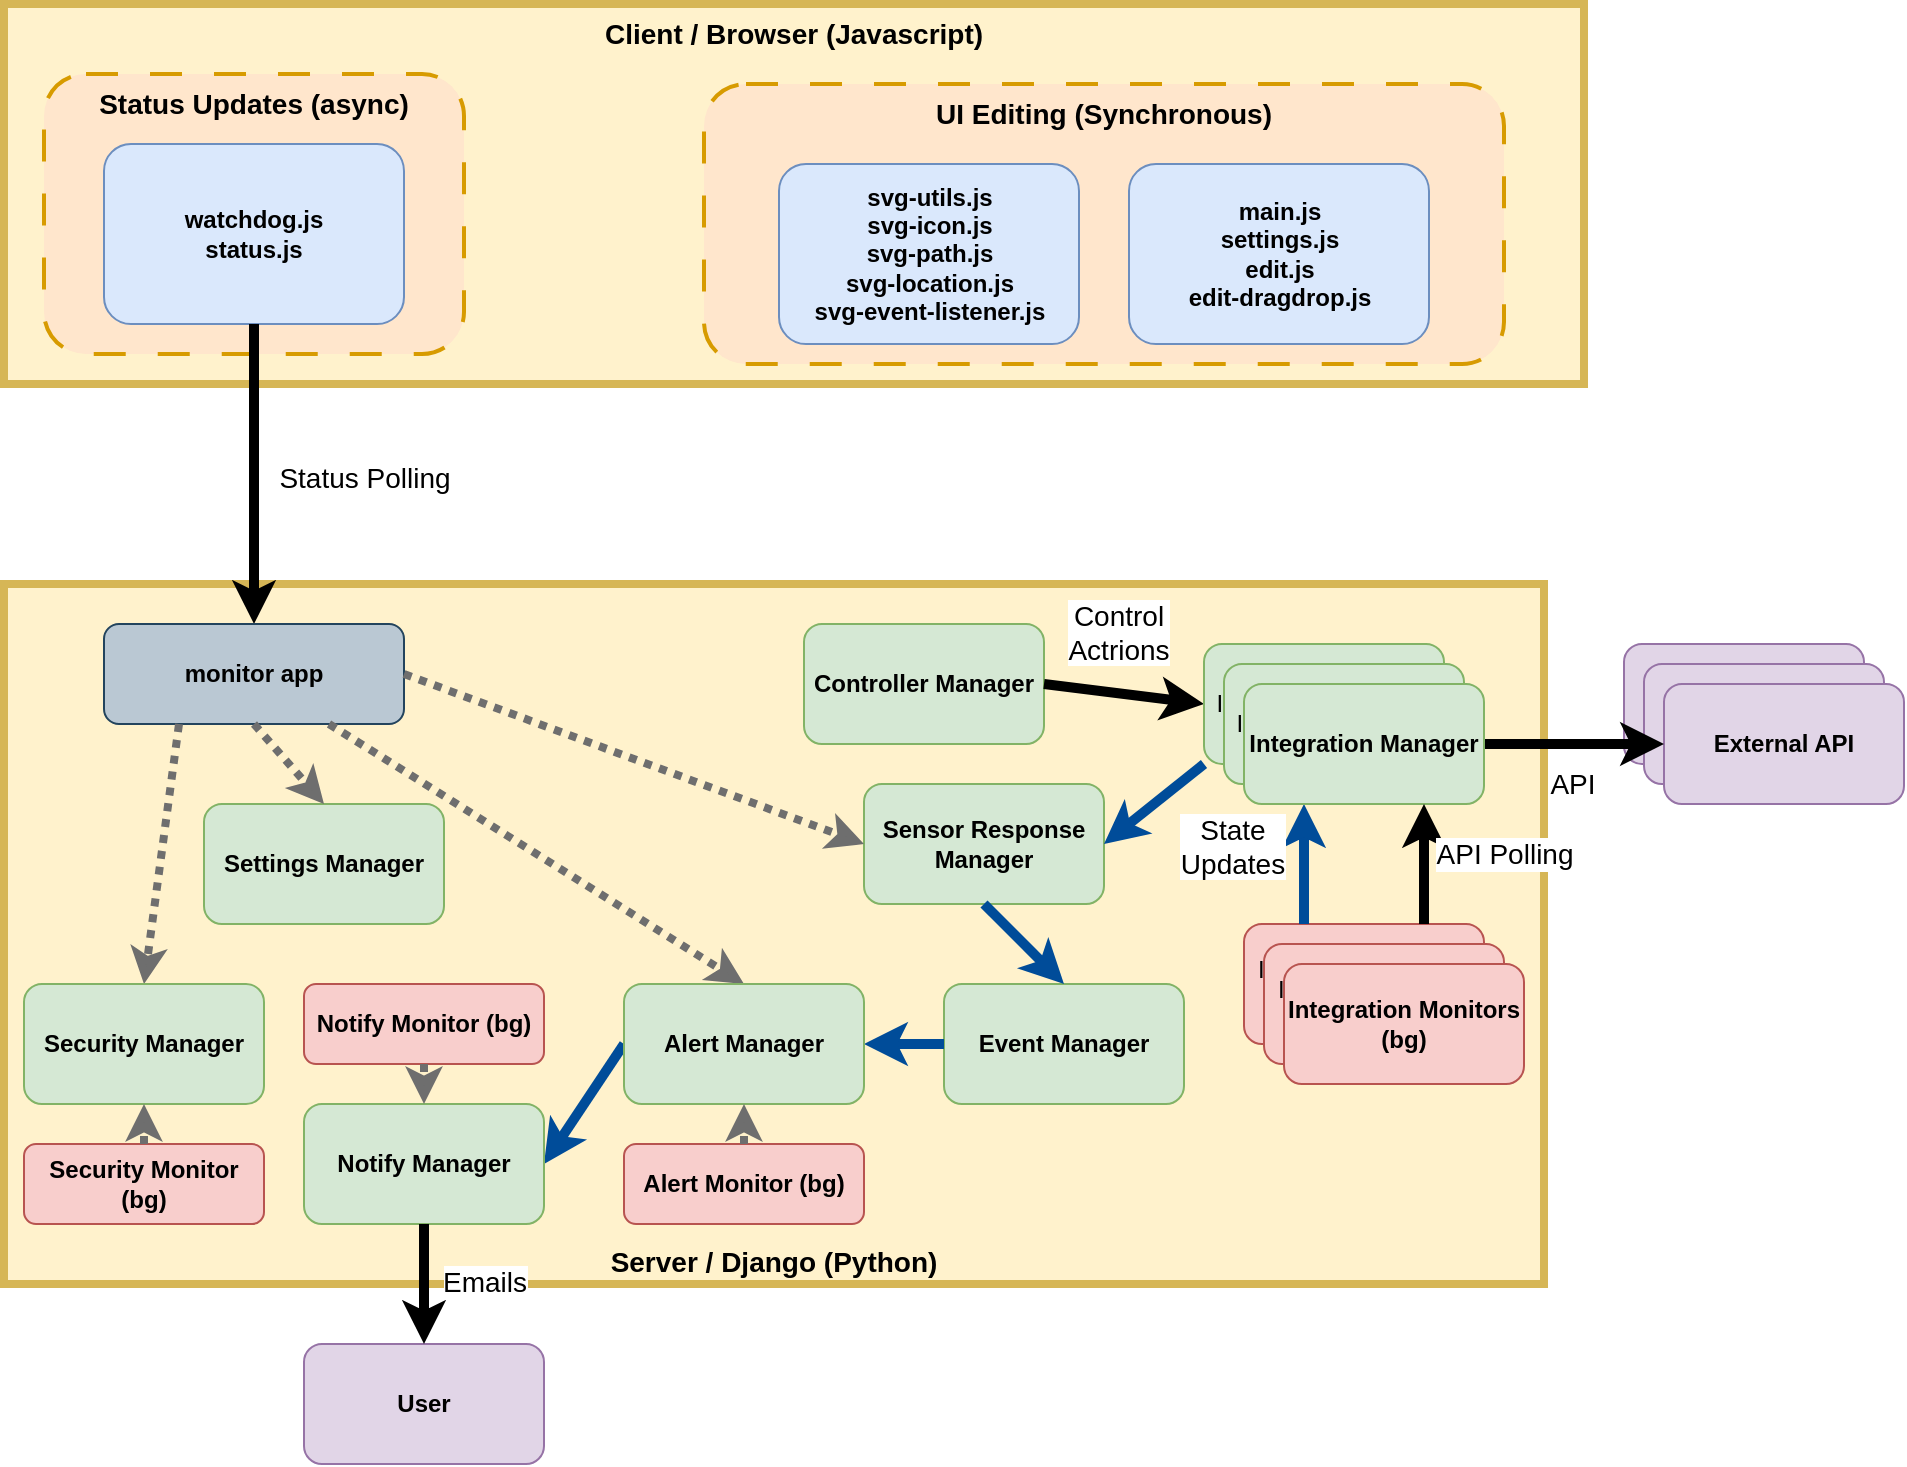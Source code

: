 <mxfile version="26.0.9">
  <diagram name="Page-1" id="0qLj6KbLXR0Jl7XlfeyM">
    <mxGraphModel dx="1114" dy="1790" grid="1" gridSize="10" guides="1" tooltips="1" connect="1" arrows="1" fold="1" page="1" pageScale="1" pageWidth="850" pageHeight="1100" math="0" shadow="0">
      <root>
        <mxCell id="0" />
        <mxCell id="1" parent="0" />
        <mxCell id="P-hDsdYihKMiZYLf7CDE-1" value="Client / Browser&amp;nbsp;&lt;span style=&quot;background-color: transparent; color: light-dark(rgb(0, 0, 0), rgb(255, 255, 255));&quot;&gt;(Javascript)&lt;/span&gt;" style="rounded=0;whiteSpace=wrap;html=1;align=center;verticalAlign=top;fontStyle=1;fontSize=14;strokeWidth=4;fillColor=#fff2cc;strokeColor=#d6b656;" vertex="1" parent="1">
          <mxGeometry x="10" width="790" height="190" as="geometry" />
        </mxCell>
        <mxCell id="P-hDsdYihKMiZYLf7CDE-2" value="Server / Django (Python)" style="rounded=0;whiteSpace=wrap;html=1;verticalAlign=bottom;fontSize=14;fontStyle=1;strokeWidth=4;fillColor=#fff2cc;strokeColor=#d6b656;" vertex="1" parent="1">
          <mxGeometry x="10" y="290" width="770" height="350" as="geometry" />
        </mxCell>
        <mxCell id="P-hDsdYihKMiZYLf7CDE-57" value="UI Editing (Synchronous)" style="rounded=1;whiteSpace=wrap;html=1;verticalAlign=top;fontStyle=1;fontSize=14;dashed=1;dashPattern=8 8;strokeWidth=2;fillColor=#ffe6cc;strokeColor=#d79b00;" vertex="1" parent="1">
          <mxGeometry x="360" y="40" width="400" height="140" as="geometry" />
        </mxCell>
        <mxCell id="P-hDsdYihKMiZYLf7CDE-3" value="svg-utils.js&lt;div&gt;svg-icon.js&lt;/div&gt;&lt;div&gt;svg-path.js&lt;/div&gt;&lt;div&gt;svg-location.js&lt;/div&gt;&lt;div&gt;svg-event-listener.js&lt;/div&gt;" style="rounded=1;whiteSpace=wrap;html=1;fontStyle=1;fillColor=#dae8fc;strokeColor=#6c8ebf;" vertex="1" parent="1">
          <mxGeometry x="397.5" y="80" width="150" height="90" as="geometry" />
        </mxCell>
        <mxCell id="P-hDsdYihKMiZYLf7CDE-4" value="main.js&lt;div&gt;settings.js&lt;/div&gt;&lt;div&gt;edit.js&lt;/div&gt;&lt;div&gt;edit-dragdrop.js&lt;/div&gt;" style="rounded=1;whiteSpace=wrap;html=1;fontStyle=1;fillColor=#dae8fc;strokeColor=#6c8ebf;" vertex="1" parent="1">
          <mxGeometry x="572.5" y="80" width="150" height="90" as="geometry" />
        </mxCell>
        <mxCell id="P-hDsdYihKMiZYLf7CDE-58" value="Status Updates (async)" style="rounded=1;whiteSpace=wrap;html=1;verticalAlign=top;fontStyle=1;fontSize=14;dashed=1;dashPattern=8 8;strokeWidth=2;fillColor=#ffe6cc;strokeColor=#d79b00;" vertex="1" parent="1">
          <mxGeometry x="30" y="35" width="210" height="140" as="geometry" />
        </mxCell>
        <mxCell id="P-hDsdYihKMiZYLf7CDE-5" value="watchdog.js&lt;div&gt;status.js&lt;/div&gt;" style="rounded=1;whiteSpace=wrap;html=1;fontStyle=1;fillColor=#dae8fc;strokeColor=#6c8ebf;" vertex="1" parent="1">
          <mxGeometry x="60" y="70" width="150" height="90" as="geometry" />
        </mxCell>
        <mxCell id="P-hDsdYihKMiZYLf7CDE-6" value="" style="endArrow=classic;html=1;rounded=0;entryX=0.5;entryY=0;entryDx=0;entryDy=0;strokeWidth=5;" edge="1" parent="1" source="P-hDsdYihKMiZYLf7CDE-5" target="P-hDsdYihKMiZYLf7CDE-8">
          <mxGeometry width="50" height="50" relative="1" as="geometry">
            <mxPoint x="320" y="380" as="sourcePoint" />
            <mxPoint x="370" y="330" as="targetPoint" />
          </mxGeometry>
        </mxCell>
        <mxCell id="P-hDsdYihKMiZYLf7CDE-7" value="&lt;font style=&quot;font-size: 14px;&quot;&gt;Status Polling&lt;/font&gt;" style="edgeLabel;html=1;align=center;verticalAlign=middle;resizable=0;points=[];" vertex="1" connectable="0" parent="P-hDsdYihKMiZYLf7CDE-6">
          <mxGeometry x="-0.182" y="1" relative="1" as="geometry">
            <mxPoint x="54" y="15" as="offset" />
          </mxGeometry>
        </mxCell>
        <mxCell id="P-hDsdYihKMiZYLf7CDE-8" value="monitor app" style="rounded=1;whiteSpace=wrap;html=1;fontStyle=1;fillColor=#bac8d3;strokeColor=#23445d;" vertex="1" parent="1">
          <mxGeometry x="60" y="310" width="150" height="50" as="geometry" />
        </mxCell>
        <mxCell id="P-hDsdYihKMiZYLf7CDE-9" value="Alert Monitor (bg)" style="rounded=1;whiteSpace=wrap;html=1;fontStyle=1;fillColor=#f8cecc;strokeColor=#b85450;" vertex="1" parent="1">
          <mxGeometry x="320" y="570" width="120" height="40" as="geometry" />
        </mxCell>
        <mxCell id="P-hDsdYihKMiZYLf7CDE-10" value="Notify Monitor (bg)" style="rounded=1;whiteSpace=wrap;html=1;fontStyle=1;fillColor=#f8cecc;strokeColor=#b85450;" vertex="1" parent="1">
          <mxGeometry x="160" y="490" width="120" height="40" as="geometry" />
        </mxCell>
        <mxCell id="P-hDsdYihKMiZYLf7CDE-12" value="Security Monitor (bg)" style="rounded=1;whiteSpace=wrap;html=1;fontStyle=1;fillColor=#f8cecc;strokeColor=#b85450;" vertex="1" parent="1">
          <mxGeometry x="20" y="570" width="120" height="40" as="geometry" />
        </mxCell>
        <mxCell id="P-hDsdYihKMiZYLf7CDE-16" value="" style="group;fontStyle=1" vertex="1" connectable="0" parent="1">
          <mxGeometry x="630" y="460" width="140" height="80" as="geometry" />
        </mxCell>
        <mxCell id="P-hDsdYihKMiZYLf7CDE-11" value="Integration Monitors (bg)" style="rounded=1;whiteSpace=wrap;html=1;fillColor=#f8cecc;strokeColor=#b85450;" vertex="1" parent="P-hDsdYihKMiZYLf7CDE-16">
          <mxGeometry width="120" height="60" as="geometry" />
        </mxCell>
        <mxCell id="P-hDsdYihKMiZYLf7CDE-14" value="Integration Monitors (bg)" style="rounded=1;whiteSpace=wrap;html=1;fillColor=#f8cecc;strokeColor=#b85450;" vertex="1" parent="P-hDsdYihKMiZYLf7CDE-16">
          <mxGeometry x="10" y="10" width="120" height="60" as="geometry" />
        </mxCell>
        <mxCell id="P-hDsdYihKMiZYLf7CDE-15" value="Integration Monitors (bg)" style="rounded=1;whiteSpace=wrap;html=1;fontStyle=1;fillColor=#f8cecc;strokeColor=#b85450;" vertex="1" parent="P-hDsdYihKMiZYLf7CDE-16">
          <mxGeometry x="20" y="20" width="120" height="60" as="geometry" />
        </mxCell>
        <mxCell id="P-hDsdYihKMiZYLf7CDE-23" value="" style="group;fontStyle=0" vertex="1" connectable="0" parent="1">
          <mxGeometry x="820" y="320" width="140" height="80" as="geometry" />
        </mxCell>
        <mxCell id="P-hDsdYihKMiZYLf7CDE-20" value="External API" style="rounded=1;whiteSpace=wrap;html=1;fillColor=#e1d5e7;strokeColor=#9673a6;" vertex="1" parent="P-hDsdYihKMiZYLf7CDE-23">
          <mxGeometry width="120" height="60" as="geometry" />
        </mxCell>
        <mxCell id="P-hDsdYihKMiZYLf7CDE-21" value="External API" style="rounded=1;whiteSpace=wrap;html=1;fillColor=#e1d5e7;strokeColor=#9673a6;" vertex="1" parent="P-hDsdYihKMiZYLf7CDE-23">
          <mxGeometry x="10" y="10" width="120" height="60" as="geometry" />
        </mxCell>
        <mxCell id="P-hDsdYihKMiZYLf7CDE-22" value="External API" style="rounded=1;whiteSpace=wrap;html=1;fontStyle=1;fillColor=#e1d5e7;strokeColor=#9673a6;" vertex="1" parent="P-hDsdYihKMiZYLf7CDE-23">
          <mxGeometry x="20" y="20" width="120" height="60" as="geometry" />
        </mxCell>
        <mxCell id="P-hDsdYihKMiZYLf7CDE-18" value="" style="endArrow=classic;html=1;rounded=0;strokeWidth=5;exitX=1;exitY=0.5;exitDx=0;exitDy=0;" edge="1" parent="1" source="P-hDsdYihKMiZYLf7CDE-35">
          <mxGeometry width="50" height="50" relative="1" as="geometry">
            <mxPoint x="745" y="310" as="sourcePoint" />
            <mxPoint x="840" y="370" as="targetPoint" />
          </mxGeometry>
        </mxCell>
        <mxCell id="P-hDsdYihKMiZYLf7CDE-19" value="&lt;font style=&quot;font-size: 14px;&quot;&gt;API&lt;/font&gt;" style="edgeLabel;html=1;align=center;verticalAlign=middle;resizable=0;points=[];" vertex="1" connectable="0" parent="P-hDsdYihKMiZYLf7CDE-18">
          <mxGeometry x="-0.182" y="1" relative="1" as="geometry">
            <mxPoint x="7" y="21" as="offset" />
          </mxGeometry>
        </mxCell>
        <mxCell id="P-hDsdYihKMiZYLf7CDE-24" value="" style="endArrow=classic;html=1;rounded=0;entryX=0.5;entryY=0;entryDx=0;entryDy=0;exitX=0.75;exitY=1;exitDx=0;exitDy=0;strokeWidth=4;dashed=1;dashPattern=1 1;strokeColor=#6E6E6E;" edge="1" parent="1" source="P-hDsdYihKMiZYLf7CDE-8" target="P-hDsdYihKMiZYLf7CDE-46">
          <mxGeometry width="50" height="50" relative="1" as="geometry">
            <mxPoint x="310" y="390" as="sourcePoint" />
            <mxPoint x="360" y="340" as="targetPoint" />
          </mxGeometry>
        </mxCell>
        <mxCell id="P-hDsdYihKMiZYLf7CDE-26" value="" style="endArrow=classic;html=1;rounded=0;entryX=0.5;entryY=0;entryDx=0;entryDy=0;exitX=0.25;exitY=1;exitDx=0;exitDy=0;strokeWidth=4;dashed=1;dashPattern=1 1;strokeColor=#6E6E6E;" edge="1" parent="1" source="P-hDsdYihKMiZYLf7CDE-8" target="P-hDsdYihKMiZYLf7CDE-48">
          <mxGeometry width="50" height="50" relative="1" as="geometry">
            <mxPoint x="288" y="470" as="sourcePoint" />
            <mxPoint x="120" y="560" as="targetPoint" />
          </mxGeometry>
        </mxCell>
        <mxCell id="P-hDsdYihKMiZYLf7CDE-27" value="Sensor Response Manager" style="rounded=1;whiteSpace=wrap;html=1;fontStyle=1;fillColor=#d5e8d4;strokeColor=#82b366;" vertex="1" parent="1">
          <mxGeometry x="440" y="390" width="120" height="60" as="geometry" />
        </mxCell>
        <mxCell id="P-hDsdYihKMiZYLf7CDE-28" value="Controller Manager" style="rounded=1;whiteSpace=wrap;html=1;fontStyle=1;fillColor=#d5e8d4;strokeColor=#82b366;" vertex="1" parent="1">
          <mxGeometry x="410" y="310" width="120" height="60" as="geometry" />
        </mxCell>
        <mxCell id="P-hDsdYihKMiZYLf7CDE-29" value="" style="endArrow=classic;html=1;rounded=0;strokeWidth=5;exitX=0.25;exitY=0;exitDx=0;exitDy=0;entryX=0.25;entryY=1;entryDx=0;entryDy=0;strokeColor=#004C99;" edge="1" parent="1" source="P-hDsdYihKMiZYLf7CDE-11" target="P-hDsdYihKMiZYLf7CDE-35">
          <mxGeometry width="50" height="50" relative="1" as="geometry">
            <mxPoint x="725" y="520" as="sourcePoint" />
            <mxPoint x="465" y="420" as="targetPoint" />
          </mxGeometry>
        </mxCell>
        <mxCell id="P-hDsdYihKMiZYLf7CDE-30" value="&lt;font style=&quot;font-size: 14px;&quot;&gt;State&lt;/font&gt;&lt;div&gt;&lt;font style=&quot;font-size: 14px;&quot;&gt;Updates&lt;/font&gt;&lt;/div&gt;" style="edgeLabel;html=1;align=center;verticalAlign=middle;resizable=0;points=[];" vertex="1" connectable="0" parent="P-hDsdYihKMiZYLf7CDE-29">
          <mxGeometry x="-0.182" y="1" relative="1" as="geometry">
            <mxPoint x="-35" y="-15" as="offset" />
          </mxGeometry>
        </mxCell>
        <mxCell id="P-hDsdYihKMiZYLf7CDE-31" value="" style="endArrow=classic;html=1;rounded=0;strokeWidth=5;exitX=1;exitY=0.5;exitDx=0;exitDy=0;entryX=0;entryY=0.5;entryDx=0;entryDy=0;" edge="1" parent="1" source="P-hDsdYihKMiZYLf7CDE-28" target="P-hDsdYihKMiZYLf7CDE-33">
          <mxGeometry width="50" height="50" relative="1" as="geometry">
            <mxPoint x="620" y="470" as="sourcePoint" />
            <mxPoint x="570" y="390" as="targetPoint" />
          </mxGeometry>
        </mxCell>
        <mxCell id="P-hDsdYihKMiZYLf7CDE-32" value="&lt;span style=&quot;font-size: 14px;&quot;&gt;Control&lt;/span&gt;&lt;div&gt;&lt;span style=&quot;font-size: 14px;&quot;&gt;Actrions&lt;/span&gt;&lt;/div&gt;" style="edgeLabel;html=1;align=center;verticalAlign=middle;resizable=0;points=[];" vertex="1" connectable="0" parent="P-hDsdYihKMiZYLf7CDE-31">
          <mxGeometry x="-0.182" y="1" relative="1" as="geometry">
            <mxPoint x="4" y="-29" as="offset" />
          </mxGeometry>
        </mxCell>
        <mxCell id="P-hDsdYihKMiZYLf7CDE-36" value="" style="group;fontStyle=0" vertex="1" connectable="0" parent="1">
          <mxGeometry x="610" y="320" width="140" height="80" as="geometry" />
        </mxCell>
        <mxCell id="P-hDsdYihKMiZYLf7CDE-33" value="Integration Manager" style="rounded=1;whiteSpace=wrap;html=1;fillColor=#d5e8d4;strokeColor=#82b366;" vertex="1" parent="P-hDsdYihKMiZYLf7CDE-36">
          <mxGeometry width="120" height="60" as="geometry" />
        </mxCell>
        <mxCell id="P-hDsdYihKMiZYLf7CDE-34" value="Integration Manager" style="rounded=1;whiteSpace=wrap;html=1;fillColor=#d5e8d4;strokeColor=#82b366;" vertex="1" parent="P-hDsdYihKMiZYLf7CDE-36">
          <mxGeometry x="10" y="10" width="120" height="60" as="geometry" />
        </mxCell>
        <mxCell id="P-hDsdYihKMiZYLf7CDE-35" value="Integration Manager" style="rounded=1;whiteSpace=wrap;html=1;fontStyle=1;fillColor=#d5e8d4;strokeColor=#82b366;" vertex="1" parent="P-hDsdYihKMiZYLf7CDE-36">
          <mxGeometry x="20" y="20" width="120" height="60" as="geometry" />
        </mxCell>
        <mxCell id="P-hDsdYihKMiZYLf7CDE-37" value="" style="endArrow=classic;html=1;rounded=0;strokeWidth=5;exitX=0.75;exitY=0;exitDx=0;exitDy=0;entryX=0.75;entryY=1;entryDx=0;entryDy=0;" edge="1" parent="1" source="P-hDsdYihKMiZYLf7CDE-11" target="P-hDsdYihKMiZYLf7CDE-35">
          <mxGeometry width="50" height="50" relative="1" as="geometry">
            <mxPoint x="755" y="365" as="sourcePoint" />
            <mxPoint x="865" y="365" as="targetPoint" />
          </mxGeometry>
        </mxCell>
        <mxCell id="P-hDsdYihKMiZYLf7CDE-38" value="&lt;font style=&quot;font-size: 14px;&quot;&gt;API Polling&lt;/font&gt;" style="edgeLabel;html=1;align=center;verticalAlign=middle;resizable=0;points=[];" vertex="1" connectable="0" parent="P-hDsdYihKMiZYLf7CDE-37">
          <mxGeometry x="-0.182" y="1" relative="1" as="geometry">
            <mxPoint x="41" y="-11" as="offset" />
          </mxGeometry>
        </mxCell>
        <mxCell id="P-hDsdYihKMiZYLf7CDE-39" value="Event Manager" style="rounded=1;whiteSpace=wrap;html=1;fontStyle=1;fillColor=#d5e8d4;strokeColor=#82b366;" vertex="1" parent="1">
          <mxGeometry x="480" y="490" width="120" height="60" as="geometry" />
        </mxCell>
        <mxCell id="P-hDsdYihKMiZYLf7CDE-40" value="" style="endArrow=classic;html=1;rounded=0;strokeWidth=5;exitX=0;exitY=1;exitDx=0;exitDy=0;entryX=1;entryY=0.5;entryDx=0;entryDy=0;strokeColor=#004C99;" edge="1" parent="1" source="P-hDsdYihKMiZYLf7CDE-33" target="P-hDsdYihKMiZYLf7CDE-27">
          <mxGeometry width="50" height="50" relative="1" as="geometry">
            <mxPoint x="630" y="470" as="sourcePoint" />
            <mxPoint x="645" y="410" as="targetPoint" />
          </mxGeometry>
        </mxCell>
        <mxCell id="P-hDsdYihKMiZYLf7CDE-42" value="" style="endArrow=classic;html=1;rounded=0;entryX=0;entryY=0.5;entryDx=0;entryDy=0;exitX=1;exitY=0.5;exitDx=0;exitDy=0;strokeWidth=4;dashed=1;dashPattern=1 1;strokeColor=#6E6E6E;" edge="1" parent="1" source="P-hDsdYihKMiZYLf7CDE-8" target="P-hDsdYihKMiZYLf7CDE-27">
          <mxGeometry width="50" height="50" relative="1" as="geometry">
            <mxPoint x="183" y="450" as="sourcePoint" />
            <mxPoint x="375" y="540" as="targetPoint" />
          </mxGeometry>
        </mxCell>
        <mxCell id="P-hDsdYihKMiZYLf7CDE-43" value="" style="endArrow=classic;html=1;rounded=0;strokeWidth=5;exitX=0.5;exitY=1;exitDx=0;exitDy=0;entryX=0.5;entryY=0;entryDx=0;entryDy=0;strokeColor=#004C99;" edge="1" parent="1" source="P-hDsdYihKMiZYLf7CDE-27" target="P-hDsdYihKMiZYLf7CDE-39">
          <mxGeometry width="50" height="50" relative="1" as="geometry">
            <mxPoint x="595" y="390" as="sourcePoint" />
            <mxPoint x="520" y="430" as="targetPoint" />
          </mxGeometry>
        </mxCell>
        <mxCell id="P-hDsdYihKMiZYLf7CDE-44" value="" style="endArrow=classic;html=1;rounded=0;strokeWidth=5;exitX=0;exitY=0.5;exitDx=0;exitDy=0;entryX=1;entryY=0.5;entryDx=0;entryDy=0;strokeColor=#004C99;" edge="1" parent="1" source="P-hDsdYihKMiZYLf7CDE-39" target="P-hDsdYihKMiZYLf7CDE-46">
          <mxGeometry width="50" height="50" relative="1" as="geometry">
            <mxPoint x="605" y="400" as="sourcePoint" />
            <mxPoint x="530" y="440" as="targetPoint" />
          </mxGeometry>
        </mxCell>
        <mxCell id="P-hDsdYihKMiZYLf7CDE-45" value="" style="endArrow=classic;html=1;rounded=0;strokeWidth=5;exitX=0;exitY=0.5;exitDx=0;exitDy=0;entryX=1;entryY=0.5;entryDx=0;entryDy=0;strokeColor=#004C99;" edge="1" parent="1" source="P-hDsdYihKMiZYLf7CDE-46" target="P-hDsdYihKMiZYLf7CDE-47">
          <mxGeometry width="50" height="50" relative="1" as="geometry">
            <mxPoint x="615" y="410" as="sourcePoint" />
            <mxPoint x="540" y="450" as="targetPoint" />
          </mxGeometry>
        </mxCell>
        <mxCell id="P-hDsdYihKMiZYLf7CDE-46" value="Alert Manager" style="rounded=1;whiteSpace=wrap;html=1;fontStyle=1;fillColor=#d5e8d4;strokeColor=#82b366;" vertex="1" parent="1">
          <mxGeometry x="320" y="490" width="120" height="60" as="geometry" />
        </mxCell>
        <mxCell id="P-hDsdYihKMiZYLf7CDE-47" value="Notify Manager" style="rounded=1;whiteSpace=wrap;html=1;fontStyle=1;fillColor=#d5e8d4;strokeColor=#82b366;" vertex="1" parent="1">
          <mxGeometry x="160" y="550" width="120" height="60" as="geometry" />
        </mxCell>
        <mxCell id="P-hDsdYihKMiZYLf7CDE-48" value="Security Manager" style="rounded=1;whiteSpace=wrap;html=1;fontStyle=1;fillColor=#d5e8d4;strokeColor=#82b366;" vertex="1" parent="1">
          <mxGeometry x="20" y="490" width="120" height="60" as="geometry" />
        </mxCell>
        <mxCell id="P-hDsdYihKMiZYLf7CDE-49" value="" style="endArrow=classic;html=1;rounded=0;exitX=0.5;exitY=0;exitDx=0;exitDy=0;strokeWidth=4;dashed=1;dashPattern=1 1;strokeColor=#6E6E6E;entryX=0.5;entryY=1;entryDx=0;entryDy=0;" edge="1" parent="1" source="P-hDsdYihKMiZYLf7CDE-12" target="P-hDsdYihKMiZYLf7CDE-48">
          <mxGeometry width="50" height="50" relative="1" as="geometry">
            <mxPoint x="145" y="370" as="sourcePoint" />
            <mxPoint x="220" y="500" as="targetPoint" />
          </mxGeometry>
        </mxCell>
        <mxCell id="P-hDsdYihKMiZYLf7CDE-50" value="" style="endArrow=classic;html=1;rounded=0;exitX=0.5;exitY=1;exitDx=0;exitDy=0;strokeWidth=4;dashed=1;dashPattern=1 1;strokeColor=#6E6E6E;entryX=0.5;entryY=0;entryDx=0;entryDy=0;" edge="1" parent="1" source="P-hDsdYihKMiZYLf7CDE-10" target="P-hDsdYihKMiZYLf7CDE-47">
          <mxGeometry width="50" height="50" relative="1" as="geometry">
            <mxPoint x="155" y="380" as="sourcePoint" />
            <mxPoint x="230" y="510" as="targetPoint" />
          </mxGeometry>
        </mxCell>
        <mxCell id="P-hDsdYihKMiZYLf7CDE-51" value="" style="endArrow=classic;html=1;rounded=0;entryX=0.5;entryY=1;entryDx=0;entryDy=0;strokeWidth=4;dashed=1;dashPattern=1 1;strokeColor=#6E6E6E;exitX=0.5;exitY=0;exitDx=0;exitDy=0;" edge="1" parent="1" source="P-hDsdYihKMiZYLf7CDE-9" target="P-hDsdYihKMiZYLf7CDE-46">
          <mxGeometry width="50" height="50" relative="1" as="geometry">
            <mxPoint x="165" y="390" as="sourcePoint" />
            <mxPoint x="240" y="520" as="targetPoint" />
          </mxGeometry>
        </mxCell>
        <mxCell id="P-hDsdYihKMiZYLf7CDE-52" value="Settings Manager" style="rounded=1;whiteSpace=wrap;html=1;fontStyle=1;fillColor=#d5e8d4;strokeColor=#82b366;" vertex="1" parent="1">
          <mxGeometry x="110" y="400" width="120" height="60" as="geometry" />
        </mxCell>
        <mxCell id="P-hDsdYihKMiZYLf7CDE-54" value="User" style="rounded=1;whiteSpace=wrap;html=1;fontStyle=1;fillColor=#e1d5e7;strokeColor=#9673a6;" vertex="1" parent="1">
          <mxGeometry x="160" y="670" width="120" height="60" as="geometry" />
        </mxCell>
        <mxCell id="P-hDsdYihKMiZYLf7CDE-55" value="" style="endArrow=classic;html=1;rounded=0;strokeWidth=5;exitX=0.5;exitY=1;exitDx=0;exitDy=0;entryX=0.5;entryY=0;entryDx=0;entryDy=0;" edge="1" parent="1" source="P-hDsdYihKMiZYLf7CDE-47" target="P-hDsdYihKMiZYLf7CDE-54">
          <mxGeometry width="50" height="50" relative="1" as="geometry">
            <mxPoint x="760" y="380" as="sourcePoint" />
            <mxPoint x="850" y="380" as="targetPoint" />
          </mxGeometry>
        </mxCell>
        <mxCell id="P-hDsdYihKMiZYLf7CDE-56" value="&lt;font style=&quot;font-size: 14px;&quot;&gt;Emails&lt;/font&gt;" style="edgeLabel;html=1;align=center;verticalAlign=middle;resizable=0;points=[];" vertex="1" connectable="0" parent="P-hDsdYihKMiZYLf7CDE-55">
          <mxGeometry x="-0.182" y="1" relative="1" as="geometry">
            <mxPoint x="29" y="4" as="offset" />
          </mxGeometry>
        </mxCell>
        <mxCell id="P-hDsdYihKMiZYLf7CDE-59" value="" style="endArrow=classic;html=1;rounded=0;entryX=0.5;entryY=0;entryDx=0;entryDy=0;exitX=0.5;exitY=1;exitDx=0;exitDy=0;strokeWidth=4;dashed=1;dashPattern=1 1;strokeColor=#6E6E6E;" edge="1" parent="1" source="P-hDsdYihKMiZYLf7CDE-8" target="P-hDsdYihKMiZYLf7CDE-52">
          <mxGeometry width="50" height="50" relative="1" as="geometry">
            <mxPoint x="108" y="370" as="sourcePoint" />
            <mxPoint x="90" y="500" as="targetPoint" />
          </mxGeometry>
        </mxCell>
      </root>
    </mxGraphModel>
  </diagram>
</mxfile>
